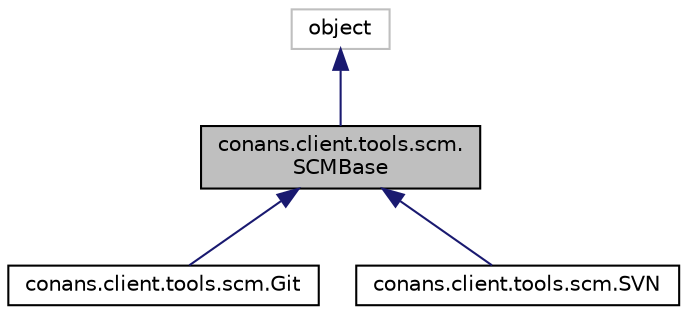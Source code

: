 digraph "conans.client.tools.scm.SCMBase"
{
 // LATEX_PDF_SIZE
  edge [fontname="Helvetica",fontsize="10",labelfontname="Helvetica",labelfontsize="10"];
  node [fontname="Helvetica",fontsize="10",shape=record];
  Node1 [label="conans.client.tools.scm.\lSCMBase",height=0.2,width=0.4,color="black", fillcolor="grey75", style="filled", fontcolor="black",tooltip=" "];
  Node2 -> Node1 [dir="back",color="midnightblue",fontsize="10",style="solid",fontname="Helvetica"];
  Node2 [label="object",height=0.2,width=0.4,color="grey75", fillcolor="white", style="filled",tooltip=" "];
  Node1 -> Node3 [dir="back",color="midnightblue",fontsize="10",style="solid",fontname="Helvetica"];
  Node3 [label="conans.client.tools.scm.Git",height=0.2,width=0.4,color="black", fillcolor="white", style="filled",URL="$classconans_1_1client_1_1tools_1_1scm_1_1Git.html",tooltip=" "];
  Node1 -> Node4 [dir="back",color="midnightblue",fontsize="10",style="solid",fontname="Helvetica"];
  Node4 [label="conans.client.tools.scm.SVN",height=0.2,width=0.4,color="black", fillcolor="white", style="filled",URL="$classconans_1_1client_1_1tools_1_1scm_1_1SVN.html",tooltip=" "];
}
